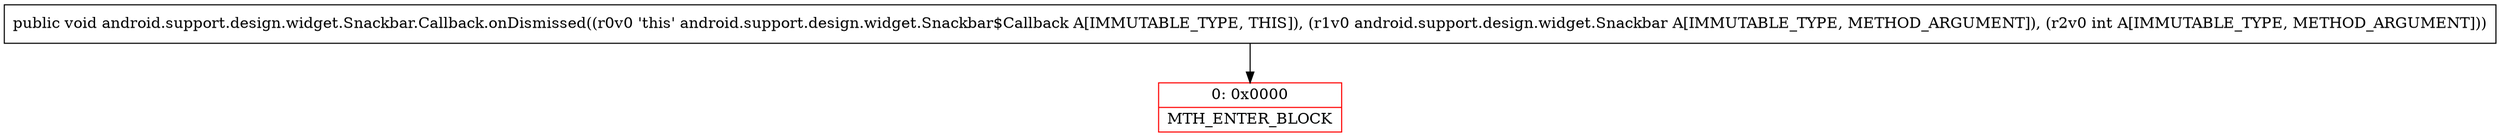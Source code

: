 digraph "CFG forandroid.support.design.widget.Snackbar.Callback.onDismissed(Landroid\/support\/design\/widget\/Snackbar;I)V" {
subgraph cluster_Region_129403115 {
label = "R(0)";
node [shape=record,color=blue];
}
Node_0 [shape=record,color=red,label="{0\:\ 0x0000|MTH_ENTER_BLOCK\l}"];
MethodNode[shape=record,label="{public void android.support.design.widget.Snackbar.Callback.onDismissed((r0v0 'this' android.support.design.widget.Snackbar$Callback A[IMMUTABLE_TYPE, THIS]), (r1v0 android.support.design.widget.Snackbar A[IMMUTABLE_TYPE, METHOD_ARGUMENT]), (r2v0 int A[IMMUTABLE_TYPE, METHOD_ARGUMENT])) }"];
MethodNode -> Node_0;
}

